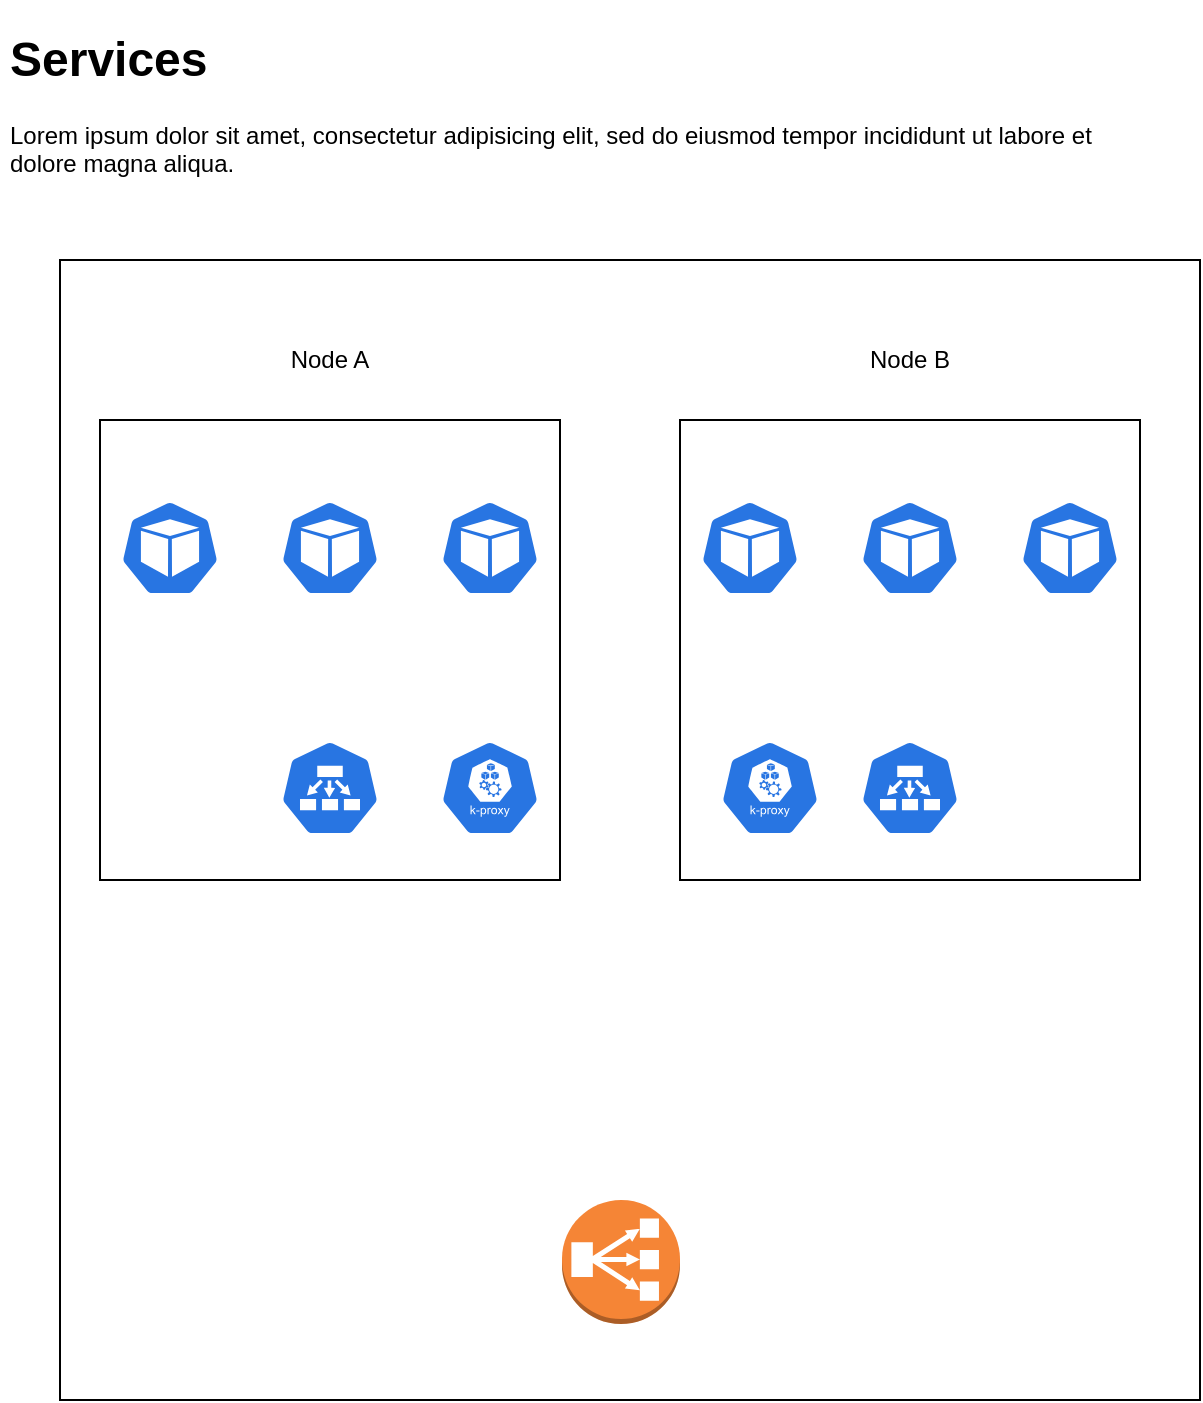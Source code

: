 <mxfile version="15.2.7" type="device" pages="4"><diagram id="nL8I-gMfUs994Mm5X_a-" name="Page-1"><mxGraphModel dx="1426" dy="826" grid="1" gridSize="10" guides="1" tooltips="1" connect="1" arrows="1" fold="1" page="1" pageScale="1" pageWidth="850" pageHeight="1100" math="0" shadow="0"><root><mxCell id="0"/><mxCell id="1" parent="0"/><mxCell id="AKOJ-jIHHuUevd83ThjK-1" value="&lt;h1&gt;Services&lt;/h1&gt;&lt;p&gt;Lorem ipsum dolor sit amet, consectetur adipisicing elit, sed do eiusmod tempor incididunt ut labore et dolore magna aliqua.&lt;/p&gt;" style="text;html=1;strokeColor=none;fillColor=none;spacing=5;spacingTop=-20;whiteSpace=wrap;overflow=hidden;rounded=0;" parent="1" vertex="1"><mxGeometry x="80" y="40" width="580" height="120" as="geometry"/></mxCell><mxCell id="AKOJ-jIHHuUevd83ThjK-2" value="" style="whiteSpace=wrap;html=1;aspect=fixed;" parent="1" vertex="1"><mxGeometry x="420" y="240" width="230" height="230" as="geometry"/></mxCell><mxCell id="AKOJ-jIHHuUevd83ThjK-3" value="" style="sketch=0;html=1;dashed=0;whitespace=wrap;fillColor=#2875E2;strokeColor=#ffffff;points=[[0.005,0.63,0],[0.1,0.2,0],[0.9,0.2,0],[0.5,0,0],[0.995,0.63,0],[0.72,0.99,0],[0.5,1,0],[0.28,0.99,0]];shape=mxgraph.kubernetes.icon;prIcon=pod" parent="1" vertex="1"><mxGeometry x="430" y="280" width="50" height="48" as="geometry"/></mxCell><mxCell id="AKOJ-jIHHuUevd83ThjK-5" style="edgeStyle=orthogonalEdgeStyle;rounded=0;orthogonalLoop=1;jettySize=auto;html=1;exitX=0.5;exitY=1;exitDx=0;exitDy=0;" parent="1" source="AKOJ-jIHHuUevd83ThjK-2" target="AKOJ-jIHHuUevd83ThjK-2" edge="1"><mxGeometry relative="1" as="geometry"/></mxCell><mxCell id="AKOJ-jIHHuUevd83ThjK-7" value="" style="sketch=0;html=1;dashed=0;whitespace=wrap;fillColor=#2875E2;strokeColor=#ffffff;points=[[0.005,0.63,0],[0.1,0.2,0],[0.9,0.2,0],[0.5,0,0],[0.995,0.63,0],[0.72,0.99,0],[0.5,1,0],[0.28,0.99,0]];shape=mxgraph.kubernetes.icon;prIcon=pod" parent="1" vertex="1"><mxGeometry x="590" y="280" width="50" height="48" as="geometry"/></mxCell><mxCell id="AKOJ-jIHHuUevd83ThjK-9" value="" style="sketch=0;html=1;dashed=0;whitespace=wrap;fillColor=#2875E2;strokeColor=#ffffff;points=[[0.005,0.63,0],[0.1,0.2,0],[0.9,0.2,0],[0.5,0,0],[0.995,0.63,0],[0.72,0.99,0],[0.5,1,0],[0.28,0.99,0]];shape=mxgraph.kubernetes.icon;prIcon=ep" parent="1" vertex="1"><mxGeometry x="510" y="400" width="50" height="48" as="geometry"/></mxCell><mxCell id="AKOJ-jIHHuUevd83ThjK-10" value="" style="sketch=0;html=1;dashed=0;whitespace=wrap;fillColor=#2875E2;strokeColor=#ffffff;points=[[0.005,0.63,0],[0.1,0.2,0],[0.9,0.2,0],[0.5,0,0],[0.995,0.63,0],[0.72,0.99,0],[0.5,1,0],[0.28,0.99,0]];shape=mxgraph.kubernetes.icon;prIcon=pod" parent="1" vertex="1"><mxGeometry x="510" y="280" width="50" height="48" as="geometry"/></mxCell><mxCell id="AKOJ-jIHHuUevd83ThjK-11" value="" style="whiteSpace=wrap;html=1;aspect=fixed;" parent="1" vertex="1"><mxGeometry x="130" y="240" width="230" height="230" as="geometry"/></mxCell><mxCell id="AKOJ-jIHHuUevd83ThjK-12" value="" style="sketch=0;html=1;dashed=0;whitespace=wrap;fillColor=#2875E2;strokeColor=#ffffff;points=[[0.005,0.63,0],[0.1,0.2,0],[0.9,0.2,0],[0.5,0,0],[0.995,0.63,0],[0.72,0.99,0],[0.5,1,0],[0.28,0.99,0]];shape=mxgraph.kubernetes.icon;prIcon=pod" parent="1" vertex="1"><mxGeometry x="140" y="280" width="50" height="48" as="geometry"/></mxCell><mxCell id="AKOJ-jIHHuUevd83ThjK-13" value="" style="sketch=0;html=1;dashed=0;whitespace=wrap;fillColor=#2875E2;strokeColor=#ffffff;points=[[0.005,0.63,0],[0.1,0.2,0],[0.9,0.2,0],[0.5,0,0],[0.995,0.63,0],[0.72,0.99,0],[0.5,1,0],[0.28,0.99,0]];shape=mxgraph.kubernetes.icon;prIcon=pod" parent="1" vertex="1"><mxGeometry x="300" y="280" width="50" height="48" as="geometry"/></mxCell><mxCell id="AKOJ-jIHHuUevd83ThjK-14" value="" style="sketch=0;html=1;dashed=0;whitespace=wrap;fillColor=#2875E2;strokeColor=#ffffff;points=[[0.005,0.63,0],[0.1,0.2,0],[0.9,0.2,0],[0.5,0,0],[0.995,0.63,0],[0.72,0.99,0],[0.5,1,0],[0.28,0.99,0]];shape=mxgraph.kubernetes.icon;prIcon=ep" parent="1" vertex="1"><mxGeometry x="220" y="400" width="50" height="48" as="geometry"/></mxCell><mxCell id="AKOJ-jIHHuUevd83ThjK-15" value="" style="sketch=0;html=1;dashed=0;whitespace=wrap;fillColor=#2875E2;strokeColor=#ffffff;points=[[0.005,0.63,0],[0.1,0.2,0],[0.9,0.2,0],[0.5,0,0],[0.995,0.63,0],[0.72,0.99,0],[0.5,1,0],[0.28,0.99,0]];shape=mxgraph.kubernetes.icon;prIcon=pod" parent="1" vertex="1"><mxGeometry x="220" y="280" width="50" height="48" as="geometry"/></mxCell><mxCell id="AKOJ-jIHHuUevd83ThjK-16" value="" style="sketch=0;html=1;dashed=0;whitespace=wrap;fillColor=#2875E2;strokeColor=#ffffff;points=[[0.005,0.63,0],[0.1,0.2,0],[0.9,0.2,0],[0.5,0,0],[0.995,0.63,0],[0.72,0.99,0],[0.5,1,0],[0.28,0.99,0]];shape=mxgraph.kubernetes.icon;prIcon=k_proxy" parent="1" vertex="1"><mxGeometry x="440" y="400" width="50" height="48" as="geometry"/></mxCell><mxCell id="AKOJ-jIHHuUevd83ThjK-17" value="" style="sketch=0;html=1;dashed=0;whitespace=wrap;fillColor=#2875E2;strokeColor=#ffffff;points=[[0.005,0.63,0],[0.1,0.2,0],[0.9,0.2,0],[0.5,0,0],[0.995,0.63,0],[0.72,0.99,0],[0.5,1,0],[0.28,0.99,0]];shape=mxgraph.kubernetes.icon;prIcon=k_proxy" parent="1" vertex="1"><mxGeometry x="300" y="400" width="50" height="48" as="geometry"/></mxCell><mxCell id="AKOJ-jIHHuUevd83ThjK-18" value="Node A" style="text;html=1;strokeColor=none;fillColor=none;align=center;verticalAlign=middle;whiteSpace=wrap;rounded=0;" parent="1" vertex="1"><mxGeometry x="210" y="200" width="70" height="20" as="geometry"/></mxCell><mxCell id="AKOJ-jIHHuUevd83ThjK-19" value="Node B" style="text;html=1;strokeColor=none;fillColor=none;align=center;verticalAlign=middle;whiteSpace=wrap;rounded=0;" parent="1" vertex="1"><mxGeometry x="500" y="200" width="70" height="20" as="geometry"/></mxCell><mxCell id="AKOJ-jIHHuUevd83ThjK-20" value="" style="whiteSpace=wrap;html=1;aspect=fixed;fillColor=none;" parent="1" vertex="1"><mxGeometry x="110" y="160" width="570" height="570" as="geometry"/></mxCell><mxCell id="AKOJ-jIHHuUevd83ThjK-21" value="" style="outlineConnect=0;dashed=0;verticalLabelPosition=bottom;verticalAlign=top;align=center;html=1;shape=mxgraph.aws3.classic_load_balancer;fillColor=#F58536;gradientColor=none;" parent="1" vertex="1"><mxGeometry x="361" y="630" width="59" height="62" as="geometry"/></mxCell></root></mxGraphModel></diagram><diagram id="bJ8CvU8InwYW9pbH1L3h" name="Page-2"><mxGraphModel dx="1426" dy="826" grid="1" gridSize="10" guides="1" tooltips="1" connect="1" arrows="1" fold="1" page="1" pageScale="1" pageWidth="850" pageHeight="1100" math="0" shadow="0"><root><mxCell id="cI5ZQcr0ojnwpd5sdYbu-0"/><mxCell id="cI5ZQcr0ojnwpd5sdYbu-1" parent="cI5ZQcr0ojnwpd5sdYbu-0"/><mxCell id="cI5ZQcr0ojnwpd5sdYbu-3" value="" style="whiteSpace=wrap;html=1;aspect=fixed;" parent="cI5ZQcr0ojnwpd5sdYbu-1" vertex="1"><mxGeometry x="380" y="370" width="300" height="300" as="geometry"/></mxCell><mxCell id="cI5ZQcr0ojnwpd5sdYbu-4" value="" style="sketch=0;html=1;dashed=0;whitespace=wrap;fillColor=#2875E2;strokeColor=#ffffff;points=[[0.005,0.63,0],[0.1,0.2,0],[0.9,0.2,0],[0.5,0,0],[0.995,0.63,0],[0.72,0.99,0],[0.5,1,0],[0.28,0.99,0]];shape=mxgraph.kubernetes.icon;prIcon=pod" parent="cI5ZQcr0ojnwpd5sdYbu-1" vertex="1"><mxGeometry x="500" y="350" width="50" height="48" as="geometry"/></mxCell><mxCell id="cI5ZQcr0ojnwpd5sdYbu-6" value="" style="shape=cylinder3;whiteSpace=wrap;html=1;boundedLbl=1;backgroundOutline=1;size=15;" parent="cI5ZQcr0ojnwpd5sdYbu-1" vertex="1"><mxGeometry x="500" y="550" width="60" height="80" as="geometry"/></mxCell><mxCell id="cI5ZQcr0ojnwpd5sdYbu-7" value="" style="sketch=0;outlineConnect=0;fontColor=#232F3E;gradientColor=none;fillColor=#FF9900;strokeColor=none;dashed=0;verticalLabelPosition=bottom;verticalAlign=top;align=center;html=1;fontSize=12;fontStyle=0;aspect=fixed;pointerEvents=1;shape=mxgraph.aws4.container_1;" parent="cI5ZQcr0ojnwpd5sdYbu-1" vertex="1"><mxGeometry x="425" y="460" width="48" height="31" as="geometry"/></mxCell><mxCell id="cI5ZQcr0ojnwpd5sdYbu-8" value="" style="sketch=0;outlineConnect=0;fontColor=#232F3E;gradientColor=none;fillColor=#FF9900;strokeColor=none;dashed=0;verticalLabelPosition=bottom;verticalAlign=top;align=center;html=1;fontSize=12;fontStyle=0;aspect=fixed;pointerEvents=1;shape=mxgraph.aws4.container_1;" parent="cI5ZQcr0ojnwpd5sdYbu-1" vertex="1"><mxGeometry x="600" y="460" width="48" height="31" as="geometry"/></mxCell><mxCell id="cI5ZQcr0ojnwpd5sdYbu-9" value="" style="endArrow=classic;html=1;entryX=0.145;entryY=0;entryDx=0;entryDy=4.35;entryPerimeter=0;" parent="cI5ZQcr0ojnwpd5sdYbu-1" source="cI5ZQcr0ojnwpd5sdYbu-7" target="cI5ZQcr0ojnwpd5sdYbu-6" edge="1"><mxGeometry width="50" height="50" relative="1" as="geometry"><mxPoint x="450" y="500" as="sourcePoint"/><mxPoint x="450" y="390" as="targetPoint"/></mxGeometry></mxCell><mxCell id="cI5ZQcr0ojnwpd5sdYbu-10" value="" style="sketch=0;html=1;dashed=0;whitespace=wrap;fillColor=#2875E2;strokeColor=#ffffff;points=[[0.005,0.63,0],[0.1,0.2,0],[0.9,0.2,0],[0.5,0,0],[0.995,0.63,0],[0.72,0.99,0],[0.5,1,0],[0.28,0.99,0]];shape=mxgraph.kubernetes.icon;prIcon=pv" parent="cI5ZQcr0ojnwpd5sdYbu-1" vertex="1"><mxGeometry x="200" y="590" width="50" height="48" as="geometry"/></mxCell><mxCell id="cI5ZQcr0ojnwpd5sdYbu-12" value="" style="sketch=0;html=1;dashed=0;whitespace=wrap;fillColor=#2875E2;strokeColor=#ffffff;points=[[0.005,0.63,0],[0.1,0.2,0],[0.9,0.2,0],[0.5,0,0],[0.995,0.63,0],[0.72,0.99,0],[0.5,1,0],[0.28,0.99,0]];shape=mxgraph.kubernetes.icon;prIcon=pvc" parent="cI5ZQcr0ojnwpd5sdYbu-1" vertex="1"><mxGeometry x="200" y="430" width="50" height="48" as="geometry"/></mxCell><mxCell id="cI5ZQcr0ojnwpd5sdYbu-14" value="" style="sketch=0;points=[[0,0,0],[0.25,0,0],[0.5,0,0],[0.75,0,0],[1,0,0],[0,1,0],[0.25,1,0],[0.5,1,0],[0.75,1,0],[1,1,0],[0,0.25,0],[0,0.5,0],[0,0.75,0],[1,0.25,0],[1,0.5,0],[1,0.75,0]];outlineConnect=0;fontColor=#232F3E;gradientColor=#60A337;gradientDirection=north;fillColor=#277116;strokeColor=#ffffff;dashed=0;verticalLabelPosition=bottom;verticalAlign=top;align=center;html=1;fontSize=12;fontStyle=0;aspect=fixed;shape=mxgraph.aws4.resourceIcon;resIcon=mxgraph.aws4.infrequent_access_storage_class;" parent="cI5ZQcr0ojnwpd5sdYbu-1" vertex="1"><mxGeometry x="203" y="280" width="44" height="44" as="geometry"/></mxCell><mxCell id="cI5ZQcr0ojnwpd5sdYbu-15" value="" style="endArrow=classic;html=1;exitX=0.5;exitY=1;exitDx=0;exitDy=0;exitPerimeter=0;" parent="cI5ZQcr0ojnwpd5sdYbu-1" source="cI5ZQcr0ojnwpd5sdYbu-14" target="cI5ZQcr0ojnwpd5sdYbu-12" edge="1"><mxGeometry width="50" height="50" relative="1" as="geometry"><mxPoint x="240" y="340" as="sourcePoint"/><mxPoint x="290" y="290" as="targetPoint"/></mxGeometry></mxCell><mxCell id="cI5ZQcr0ojnwpd5sdYbu-16" value="" style="endArrow=classic;startArrow=classic;html=1;exitX=0.855;exitY=0;exitDx=0;exitDy=4.35;exitPerimeter=0;" parent="cI5ZQcr0ojnwpd5sdYbu-1" source="cI5ZQcr0ojnwpd5sdYbu-6" edge="1"><mxGeometry width="50" height="50" relative="1" as="geometry"><mxPoint x="560" y="545" as="sourcePoint"/><mxPoint x="610" y="495" as="targetPoint"/></mxGeometry></mxCell><mxCell id="cI5ZQcr0ojnwpd5sdYbu-17" value="Alpine" style="text;html=1;strokeColor=none;fillColor=none;align=center;verticalAlign=middle;whiteSpace=wrap;rounded=0;" parent="cI5ZQcr0ojnwpd5sdYbu-1" vertex="1"><mxGeometry x="604" y="430" width="40" height="20" as="geometry"/></mxCell><mxCell id="cI5ZQcr0ojnwpd5sdYbu-18" value="Text" style="text;html=1;strokeColor=none;fillColor=none;align=center;verticalAlign=middle;whiteSpace=wrap;rounded=0;" parent="cI5ZQcr0ojnwpd5sdYbu-1" vertex="1"><mxGeometry x="429" y="430" width="40" height="20" as="geometry"/></mxCell><mxCell id="4nUi_nHC7GnxihiFZ_Cn-0" value="" style="endArrow=classic;html=1;entryX=0.995;entryY=0.63;entryDx=0;entryDy=0;entryPerimeter=0;" parent="cI5ZQcr0ojnwpd5sdYbu-1" source="cI5ZQcr0ojnwpd5sdYbu-6" target="cI5ZQcr0ojnwpd5sdYbu-10" edge="1"><mxGeometry width="50" height="50" relative="1" as="geometry"><mxPoint x="400" y="440" as="sourcePoint"/><mxPoint x="450" y="390" as="targetPoint"/><Array as="points"><mxPoint x="430" y="560"/></Array></mxGeometry></mxCell></root></mxGraphModel></diagram><diagram id="WQbvyTE3SCyhCakGIn94" name="Page-3"><mxGraphModel dx="1426" dy="826" grid="1" gridSize="10" guides="1" tooltips="1" connect="1" arrows="1" fold="1" page="1" pageScale="1" pageWidth="827" pageHeight="1169" math="0" shadow="0"><root><mxCell id="zps0kWq3GOMqY7OjnJtU-0"/><mxCell id="zps0kWq3GOMqY7OjnJtU-1" parent="zps0kWq3GOMqY7OjnJtU-0"/><mxCell id="zps0kWq3GOMqY7OjnJtU-22" value="" style="rounded=0;whiteSpace=wrap;html=1;fillColor=#dae8fc;strokeColor=#6c8ebf;" vertex="1" parent="zps0kWq3GOMqY7OjnJtU-1"><mxGeometry x="60" y="160" width="160" height="111.5" as="geometry"/></mxCell><mxCell id="zps0kWq3GOMqY7OjnJtU-10" value="" style="whiteSpace=wrap;html=1;aspect=fixed;fillColor=#d5e8d4;strokeColor=#82b366;" vertex="1" parent="zps0kWq3GOMqY7OjnJtU-1"><mxGeometry x="440" y="163.5" width="110" height="110" as="geometry"/></mxCell><mxCell id="zps0kWq3GOMqY7OjnJtU-2" value="&lt;h1&gt;Overview&lt;/h1&gt;&lt;p&gt;The Kubernetes objects that we will use during these demos will be the following ones.&lt;/p&gt;" style="text;html=1;strokeColor=none;fillColor=none;spacing=5;spacingTop=-20;whiteSpace=wrap;overflow=hidden;rounded=0;" vertex="1" parent="zps0kWq3GOMqY7OjnJtU-1"><mxGeometry x="80" y="40" width="680" height="90" as="geometry"/></mxCell><mxCell id="zps0kWq3GOMqY7OjnJtU-3" value="" style="sketch=0;html=1;dashed=0;whitespace=wrap;fillColor=#2875E2;strokeColor=#ffffff;points=[[0.005,0.63,0],[0.1,0.2,0],[0.9,0.2,0],[0.5,0,0],[0.995,0.63,0],[0.72,0.99,0],[0.5,1,0],[0.28,0.99,0]];shape=mxgraph.kubernetes.icon;prIcon=deploy" vertex="1" parent="zps0kWq3GOMqY7OjnJtU-1"><mxGeometry x="70" y="163.5" width="50" height="48" as="geometry"/></mxCell><mxCell id="zps0kWq3GOMqY7OjnJtU-8" value="" style="sketch=0;html=1;dashed=0;whitespace=wrap;fillColor=#2875E2;strokeColor=#ffffff;points=[[0.005,0.63,0],[0.1,0.2,0],[0.9,0.2,0],[0.5,0,0],[0.995,0.63,0],[0.72,0.99,0],[0.5,1,0],[0.28,0.99,0]];shape=mxgraph.kubernetes.icon;prIcon=pod" vertex="1" parent="zps0kWq3GOMqY7OjnJtU-1"><mxGeometry x="470" y="175.5" width="50" height="48" as="geometry"/></mxCell><mxCell id="zps0kWq3GOMqY7OjnJtU-11" value="" style="outlineConnect=0;dashed=0;verticalLabelPosition=bottom;verticalAlign=top;align=center;html=1;shape=mxgraph.aws3.ec2_compute_container;fillColor=#CCE5FF;gradientColor=none;" vertex="1" parent="zps0kWq3GOMqY7OjnJtU-1"><mxGeometry x="465" y="233.5" width="60" height="34.5" as="geometry"/></mxCell><mxCell id="zps0kWq3GOMqY7OjnJtU-12" value="" style="whiteSpace=wrap;html=1;aspect=fixed;fillColor=#d5e8d4;strokeColor=#82b366;" vertex="1" parent="zps0kWq3GOMqY7OjnJtU-1"><mxGeometry x="600" y="163.5" width="110" height="110" as="geometry"/></mxCell><mxCell id="zps0kWq3GOMqY7OjnJtU-13" value="" style="sketch=0;html=1;dashed=0;whitespace=wrap;fillColor=#2875E2;strokeColor=#ffffff;points=[[0.005,0.63,0],[0.1,0.2,0],[0.9,0.2,0],[0.5,0,0],[0.995,0.63,0],[0.72,0.99,0],[0.5,1,0],[0.28,0.99,0]];shape=mxgraph.kubernetes.icon;prIcon=pod" vertex="1" parent="zps0kWq3GOMqY7OjnJtU-1"><mxGeometry x="630" y="175.5" width="50" height="48" as="geometry"/></mxCell><mxCell id="zps0kWq3GOMqY7OjnJtU-14" value="" style="outlineConnect=0;dashed=0;verticalLabelPosition=bottom;verticalAlign=top;align=center;html=1;shape=mxgraph.aws3.ec2_compute_container;fillColor=#CCE5FF;gradientColor=none;" vertex="1" parent="zps0kWq3GOMqY7OjnJtU-1"><mxGeometry x="625" y="233.5" width="60" height="34.5" as="geometry"/></mxCell><mxCell id="zps0kWq3GOMqY7OjnJtU-15" value="" style="whiteSpace=wrap;html=1;aspect=fixed;fillColor=#d5e8d4;strokeColor=#82b366;" vertex="1" parent="zps0kWq3GOMqY7OjnJtU-1"><mxGeometry x="280" y="163.5" width="110" height="110" as="geometry"/></mxCell><mxCell id="zps0kWq3GOMqY7OjnJtU-16" value="" style="sketch=0;html=1;dashed=0;whitespace=wrap;fillColor=#2875E2;strokeColor=#ffffff;points=[[0.005,0.63,0],[0.1,0.2,0],[0.9,0.2,0],[0.5,0,0],[0.995,0.63,0],[0.72,0.99,0],[0.5,1,0],[0.28,0.99,0]];shape=mxgraph.kubernetes.icon;prIcon=pod" vertex="1" parent="zps0kWq3GOMqY7OjnJtU-1"><mxGeometry x="310" y="175.5" width="50" height="48" as="geometry"/></mxCell><mxCell id="zps0kWq3GOMqY7OjnJtU-17" value="" style="outlineConnect=0;dashed=0;verticalLabelPosition=bottom;verticalAlign=top;align=center;html=1;shape=mxgraph.aws3.ec2_compute_container;fillColor=#CCE5FF;gradientColor=none;" vertex="1" parent="zps0kWq3GOMqY7OjnJtU-1"><mxGeometry x="305" y="233.5" width="60" height="34.5" as="geometry"/></mxCell><mxCell id="zps0kWq3GOMqY7OjnJtU-18" value="" style="sketch=0;html=1;dashed=0;whitespace=wrap;fillColor=#2875E2;strokeColor=#ffffff;points=[[0.005,0.63,0],[0.1,0.2,0],[0.9,0.2,0],[0.5,0,0],[0.995,0.63,0],[0.72,0.99,0],[0.5,1,0],[0.28,0.99,0]];shape=mxgraph.kubernetes.icon;prIcon=ds" vertex="1" parent="zps0kWq3GOMqY7OjnJtU-1"><mxGeometry x="70" y="220" width="50" height="48" as="geometry"/></mxCell><mxCell id="zps0kWq3GOMqY7OjnJtU-19" value="Deployment&lt;span style=&quot;color: rgba(0 , 0 , 0 , 0) ; font-family: monospace ; font-size: 0px&quot;&gt;%3CmxGraphModel%3E%3Croot%3E%3CmxCell%20id%3D%220%22%2F%3E%3CmxCell%20id%3D%221%22%20parent%3D%220%22%2F%3E%3CmxCell%20id%3D%222%22%20value%3D%22%22%20style%3D%22whiteSpace%3Dwrap%3Bhtml%3D1%3Baspect%3Dfixed%3B%22%20vertex%3D%221%22%20parent%3D%221%22%3E%3CmxGeometry%20x%3D%22500%22%20y%3D%22310%22%20width%3D%22110%22%20height%3D%22110%22%20as%3D%22geometry%22%2F%3E%3C%2FmxCell%3E%3CmxCell%20id%3D%223%22%20value%3D%22%22%20style%3D%22sketch%3D0%3Bhtml%3D1%3Bdashed%3D0%3Bwhitespace%3Dwrap%3BfillColor%3D%232875E2%3BstrokeColor%3D%23ffffff%3Bpoints%3D%5B%5B0.005%2C0.63%2C0%5D%2C%5B0.1%2C0.2%2C0%5D%2C%5B0.9%2C0.2%2C0%5D%2C%5B0.5%2C0%2C0%5D%2C%5B0.995%2C0.63%2C0%5D%2C%5B0.72%2C0.99%2C0%5D%2C%5B0.5%2C1%2C0%5D%2C%5B0.28%2C0.99%2C0%5D%5D%3Bshape%3Dmxgraph.kubernetes.icon%3BprIcon%3Dpod%22%20vertex%3D%221%22%20parent%3D%221%22%3E%3CmxGeometry%20x%3D%22530%22%20y%3D%22322%22%20width%3D%2250%22%20height%3D%2248%22%20as%3D%22geometry%22%2F%3E%3C%2FmxCell%3E%3CmxCell%20id%3D%224%22%20value%3D%22%22%20style%3D%22outlineConnect%3D0%3Bdashed%3D0%3BverticalLabelPosition%3Dbottom%3BverticalAlign%3Dtop%3Balign%3Dcenter%3Bhtml%3D1%3Bshape%3Dmxgraph.aws3.ec2_compute_container%3BfillColor%3D%23F58534%3BgradientColor%3Dnone%3B%22%20vertex%3D%221%22%20parent%3D%221%22%3E%3CmxGeometry%20x%3D%22525%22%20y%3D%22380%22%20width%3D%2260%22%20height%3D%2234.5%22%20as%3D%22geometry%22%2F%3E%3C%2FmxCell%3E%3C%2Froot%3E%3C%2FmxGraphModel%3E&lt;/span&gt;" style="text;html=1;strokeColor=none;fillColor=none;align=center;verticalAlign=middle;whiteSpace=wrap;rounded=0;" vertex="1" parent="zps0kWq3GOMqY7OjnJtU-1"><mxGeometry x="130" y="177.5" width="100" height="20" as="geometry"/></mxCell><mxCell id="zps0kWq3GOMqY7OjnJtU-20" value="ReplicaSet" style="text;html=1;strokeColor=none;fillColor=none;align=center;verticalAlign=middle;whiteSpace=wrap;rounded=0;" vertex="1" parent="zps0kWq3GOMqY7OjnJtU-1"><mxGeometry x="130" y="233.5" width="100" height="20" as="geometry"/></mxCell><mxCell id="zps0kWq3GOMqY7OjnJtU-23" value="&lt;font style=&quot;font-size: 17px&quot;&gt;Service&lt;/font&gt;" style="rounded=0;whiteSpace=wrap;html=1;fillColor=#fff2cc;strokeColor=#d6b656;" vertex="1" parent="zps0kWq3GOMqY7OjnJtU-1"><mxGeometry x="280" y="290" width="430" height="60" as="geometry"/></mxCell><mxCell id="zps0kWq3GOMqY7OjnJtU-24" value="&lt;h1&gt;Pods and Nodes&lt;/h1&gt;&lt;p&gt;The Kubernetes objects that we will use during these demos will be the following ones.&lt;/p&gt;" style="text;html=1;strokeColor=none;fillColor=none;spacing=5;spacingTop=-20;whiteSpace=wrap;overflow=hidden;rounded=0;" vertex="1" parent="zps0kWq3GOMqY7OjnJtU-1"><mxGeometry x="80" y="440" width="680" height="90" as="geometry"/></mxCell><mxCell id="zps0kWq3GOMqY7OjnJtU-25" value="" style="whiteSpace=wrap;html=1;aspect=fixed;fillColor=#d5e8d4;strokeColor=#82b366;" vertex="1" parent="zps0kWq3GOMqY7OjnJtU-1"><mxGeometry x="210" y="600" width="110" height="110" as="geometry"/></mxCell><mxCell id="zps0kWq3GOMqY7OjnJtU-26" value="" style="sketch=0;html=1;dashed=0;whitespace=wrap;fillColor=#2875E2;strokeColor=#ffffff;points=[[0.005,0.63,0],[0.1,0.2,0],[0.9,0.2,0],[0.5,0,0],[0.995,0.63,0],[0.72,0.99,0],[0.5,1,0],[0.28,0.99,0]];shape=mxgraph.kubernetes.icon;prIcon=pod" vertex="1" parent="zps0kWq3GOMqY7OjnJtU-1"><mxGeometry x="230" y="612" width="50" height="48" as="geometry"/></mxCell><mxCell id="zps0kWq3GOMqY7OjnJtU-27" value="" style="outlineConnect=0;dashed=0;verticalLabelPosition=bottom;verticalAlign=top;align=center;html=1;shape=mxgraph.aws3.ec2_compute_container;fillColor=#CCE5FF;gradientColor=none;" vertex="1" parent="zps0kWq3GOMqY7OjnJtU-1"><mxGeometry x="225" y="670" width="60" height="34.5" as="geometry"/></mxCell><mxCell id="zps0kWq3GOMqY7OjnJtU-28" value="" style="whiteSpace=wrap;html=1;aspect=fixed;fillColor=#d5e8d4;strokeColor=#82b366;" vertex="1" parent="zps0kWq3GOMqY7OjnJtU-1"><mxGeometry x="360" y="600" width="110" height="110" as="geometry"/></mxCell><mxCell id="zps0kWq3GOMqY7OjnJtU-29" value="" style="sketch=0;html=1;dashed=0;whitespace=wrap;fillColor=#2875E2;strokeColor=#ffffff;points=[[0.005,0.63,0],[0.1,0.2,0],[0.9,0.2,0],[0.5,0,0],[0.995,0.63,0],[0.72,0.99,0],[0.5,1,0],[0.28,0.99,0]];shape=mxgraph.kubernetes.icon;prIcon=pod" vertex="1" parent="zps0kWq3GOMqY7OjnJtU-1"><mxGeometry x="390" y="612" width="50" height="48" as="geometry"/></mxCell><mxCell id="zps0kWq3GOMqY7OjnJtU-30" value="" style="outlineConnect=0;dashed=0;verticalLabelPosition=bottom;verticalAlign=top;align=center;html=1;shape=mxgraph.aws3.ec2_compute_container;fillColor=#CCE5FF;gradientColor=none;" vertex="1" parent="zps0kWq3GOMqY7OjnJtU-1"><mxGeometry x="385" y="670" width="60" height="34.5" as="geometry"/></mxCell><mxCell id="zps0kWq3GOMqY7OjnJtU-31" value="NODE" style="swimlane;fillColor=#CCE5FF;" vertex="1" parent="zps0kWq3GOMqY7OjnJtU-1"><mxGeometry x="190" y="550" width="310" height="200" as="geometry"/></mxCell></root></mxGraphModel></diagram><diagram id="05doBPbquWVnSn98Okpb" name="Page-4"><mxGraphModel dx="1426" dy="826" grid="1" gridSize="10" guides="1" tooltips="1" connect="1" arrows="1" fold="1" page="1" pageScale="1" pageWidth="827" pageHeight="1169" math="0" shadow="0"><root><mxCell id="V3prDJ6OheHIZ9e1syPX-0"/><mxCell id="V3prDJ6OheHIZ9e1syPX-1" parent="V3prDJ6OheHIZ9e1syPX-0"/><mxCell id="V3prDJ6OheHIZ9e1syPX-2" value="&lt;h1&gt;Control Plane Node&lt;/h1&gt;&lt;p&gt;The role of Control Plane Node is to manage the different objects and workloads in our cluster.&lt;/p&gt;" style="text;html=1;strokeColor=none;fillColor=none;spacing=5;spacingTop=-20;whiteSpace=wrap;overflow=hidden;rounded=0;" vertex="1" parent="V3prDJ6OheHIZ9e1syPX-1"><mxGeometry x="80" y="40" width="750" height="100" as="geometry"/></mxCell><mxCell id="V3prDJ6OheHIZ9e1syPX-3" value="" style="sketch=0;aspect=fixed;html=1;points=[];align=center;image;fontSize=12;image=img/lib/mscae/Kubernetes.svg;fillColor=#CCE5FF;" vertex="1" parent="V3prDJ6OheHIZ9e1syPX-1"><mxGeometry x="370" y="200" width="72.92" height="70" as="geometry"/></mxCell><mxCell id="V3prDJ6OheHIZ9e1syPX-4" value="&lt;font style=&quot;font-size: 17px&quot;&gt;Store (etcd)&lt;/font&gt;" style="rounded=0;whiteSpace=wrap;html=1;fillColor=#f5f5f5;strokeColor=#666666;fontColor=#333333;" vertex="1" parent="V3prDJ6OheHIZ9e1syPX-1"><mxGeometry x="210" y="200" width="120" height="60" as="geometry"/></mxCell><mxCell id="V3prDJ6OheHIZ9e1syPX-5" value="&lt;font style=&quot;font-size: 17px&quot;&gt;Controller Manager&lt;/font&gt;" style="rounded=0;whiteSpace=wrap;html=1;fillColor=#f5f5f5;strokeColor=#666666;fontColor=#333333;" vertex="1" parent="V3prDJ6OheHIZ9e1syPX-1"><mxGeometry x="480" y="200" width="120" height="60" as="geometry"/></mxCell><mxCell id="V3prDJ6OheHIZ9e1syPX-6" value="&lt;font style=&quot;font-size: 17px&quot;&gt;API Server&lt;/font&gt;" style="rounded=0;whiteSpace=wrap;html=1;fillColor=#f5f5f5;strokeColor=#666666;fontColor=#333333;" vertex="1" parent="V3prDJ6OheHIZ9e1syPX-1"><mxGeometry x="210" y="290" width="120" height="60" as="geometry"/></mxCell><mxCell id="V3prDJ6OheHIZ9e1syPX-7" value="&lt;font style=&quot;font-size: 17px&quot;&gt;Scheduler&lt;/font&gt;" style="rounded=0;whiteSpace=wrap;html=1;fillColor=#f5f5f5;strokeColor=#666666;fontColor=#333333;" vertex="1" parent="V3prDJ6OheHIZ9e1syPX-1"><mxGeometry x="480" y="290" width="120" height="60" as="geometry"/></mxCell><mxCell id="V3prDJ6OheHIZ9e1syPX-8" value="&lt;font style=&quot;font-size: 21px&quot;&gt;Control Plane&lt;/font&gt;" style="text;html=1;strokeColor=none;fillColor=none;align=center;verticalAlign=middle;whiteSpace=wrap;rounded=0;" vertex="1" parent="V3prDJ6OheHIZ9e1syPX-1"><mxGeometry x="363.23" y="370" width="86.46" height="20" as="geometry"/></mxCell><mxCell id="V3prDJ6OheHIZ9e1syPX-10" value="&lt;font style=&quot;font-size: 17px&quot;&gt;NODE&lt;/font&gt;" style="rounded=0;whiteSpace=wrap;html=1;fillColor=#f5f5f5;strokeColor=#666666;fontColor=#333333;" vertex="1" parent="V3prDJ6OheHIZ9e1syPX-1"><mxGeometry x="363.23" y="480" width="120" height="120" as="geometry"/></mxCell><mxCell id="V3prDJ6OheHIZ9e1syPX-11" value="&lt;font style=&quot;font-size: 17px&quot;&gt;NODE&lt;/font&gt;" style="rounded=0;whiteSpace=wrap;html=1;fillColor=#f5f5f5;strokeColor=#666666;fontColor=#333333;" vertex="1" parent="V3prDJ6OheHIZ9e1syPX-1"><mxGeometry x="520" y="480" width="120" height="120" as="geometry"/></mxCell><mxCell id="V3prDJ6OheHIZ9e1syPX-12" value="&lt;font style=&quot;font-size: 17px&quot;&gt;NODE&lt;/font&gt;" style="rounded=0;whiteSpace=wrap;html=1;fillColor=#f5f5f5;strokeColor=#666666;fontColor=#333333;" vertex="1" parent="V3prDJ6OheHIZ9e1syPX-1"><mxGeometry x="210" y="480" width="120" height="120" as="geometry"/></mxCell><mxCell id="V3prDJ6OheHIZ9e1syPX-13" value="" style="endArrow=classic;html=1;entryX=0.5;entryY=0;entryDx=0;entryDy=0;" edge="1" parent="V3prDJ6OheHIZ9e1syPX-1" target="V3prDJ6OheHIZ9e1syPX-12"><mxGeometry width="50" height="50" relative="1" as="geometry"><mxPoint x="370" y="410" as="sourcePoint"/><mxPoint x="330" y="380" as="targetPoint"/></mxGeometry></mxCell><mxCell id="V3prDJ6OheHIZ9e1syPX-14" value="" style="endArrow=classic;html=1;entryX=0.5;entryY=0;entryDx=0;entryDy=0;" edge="1" parent="V3prDJ6OheHIZ9e1syPX-1" target="V3prDJ6OheHIZ9e1syPX-10"><mxGeometry width="50" height="50" relative="1" as="geometry"><mxPoint x="410" y="410" as="sourcePoint"/><mxPoint x="464" y="380" as="targetPoint"/></mxGeometry></mxCell><mxCell id="V3prDJ6OheHIZ9e1syPX-15" value="" style="endArrow=classic;html=1;exitX=0.923;exitY=1.05;exitDx=0;exitDy=0;exitPerimeter=0;entryX=0.5;entryY=0;entryDx=0;entryDy=0;" edge="1" parent="V3prDJ6OheHIZ9e1syPX-1" source="V3prDJ6OheHIZ9e1syPX-8" target="V3prDJ6OheHIZ9e1syPX-11"><mxGeometry width="50" height="50" relative="1" as="geometry"><mxPoint x="530" y="450" as="sourcePoint"/><mxPoint x="580" y="400" as="targetPoint"/></mxGeometry></mxCell><mxCell id="V3prDJ6OheHIZ9e1syPX-16" value="$kubectl" style="rounded=0;whiteSpace=wrap;html=1;fillColor=#008a00;strokeColor=#005700;fontColor=#ffffff;" vertex="1" parent="V3prDJ6OheHIZ9e1syPX-1"><mxGeometry x="20" y="305" width="120" height="30" as="geometry"/></mxCell><mxCell id="V3prDJ6OheHIZ9e1syPX-17" value="" style="endArrow=classic;html=1;" edge="1" parent="V3prDJ6OheHIZ9e1syPX-1"><mxGeometry width="50" height="50" relative="1" as="geometry"><mxPoint x="140" y="319.5" as="sourcePoint"/><mxPoint x="210" y="319.5" as="targetPoint"/></mxGeometry></mxCell><mxCell id="V3prDJ6OheHIZ9e1syPX-18" value="&lt;h1&gt;Kubernetes Nodes&lt;/h1&gt;&lt;p&gt;On each worker node we will find components that will allow Kubernetes manage them&amp;nbsp;&amp;nbsp;&lt;/p&gt;" style="text;html=1;strokeColor=none;fillColor=none;spacing=5;spacingTop=-20;whiteSpace=wrap;overflow=hidden;rounded=0;" vertex="1" parent="V3prDJ6OheHIZ9e1syPX-1"><mxGeometry x="80" y="680" width="750" height="100" as="geometry"/></mxCell><mxCell id="V3prDJ6OheHIZ9e1syPX-19" value="&lt;font style=&quot;font-size: 17px&quot;&gt;NODE&lt;/font&gt;" style="rounded=0;whiteSpace=wrap;html=1;fillColor=#f5f5f5;strokeColor=#666666;fontColor=#333333;" vertex="1" parent="V3prDJ6OheHIZ9e1syPX-1"><mxGeometry x="240" y="800" width="377.08" height="260" as="geometry"/></mxCell><mxCell id="V3prDJ6OheHIZ9e1syPX-20" value="&lt;font style=&quot;font-size: 17px&quot;&gt;Kubelet&lt;/font&gt;" style="rounded=0;whiteSpace=wrap;html=1;fillColor=#f5f5f5;strokeColor=#666666;fontColor=#333333;" vertex="1" parent="V3prDJ6OheHIZ9e1syPX-1"><mxGeometry x="110" y="810" width="120" height="60" as="geometry"/></mxCell><mxCell id="V3prDJ6OheHIZ9e1syPX-21" value="&lt;font style=&quot;font-size: 17px&quot;&gt;Container Runtime&lt;/font&gt;" style="rounded=0;whiteSpace=wrap;html=1;fillColor=#f5f5f5;strokeColor=#666666;fontColor=#333333;" vertex="1" parent="V3prDJ6OheHIZ9e1syPX-1"><mxGeometry x="110" y="920" width="120" height="60" as="geometry"/></mxCell><mxCell id="V3prDJ6OheHIZ9e1syPX-22" value="&lt;font style=&quot;font-size: 17px&quot;&gt;Kube-Proxy&lt;/font&gt;" style="rounded=0;whiteSpace=wrap;html=1;fillColor=#f5f5f5;strokeColor=#666666;fontColor=#333333;" vertex="1" parent="V3prDJ6OheHIZ9e1syPX-1"><mxGeometry x="630" y="890" width="120" height="60" as="geometry"/></mxCell></root></mxGraphModel></diagram></mxfile>